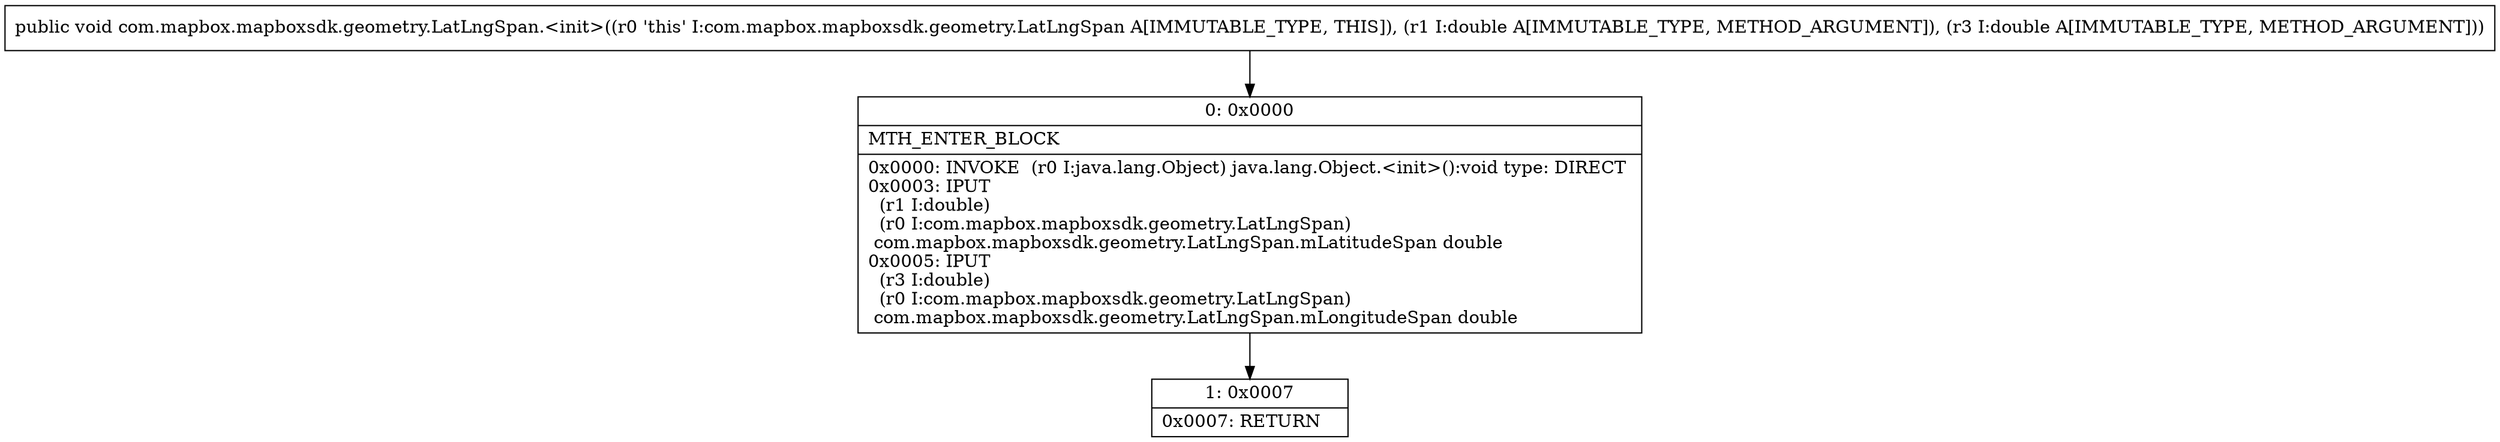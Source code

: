 digraph "CFG forcom.mapbox.mapboxsdk.geometry.LatLngSpan.\<init\>(DD)V" {
Node_0 [shape=record,label="{0\:\ 0x0000|MTH_ENTER_BLOCK\l|0x0000: INVOKE  (r0 I:java.lang.Object) java.lang.Object.\<init\>():void type: DIRECT \l0x0003: IPUT  \l  (r1 I:double)\l  (r0 I:com.mapbox.mapboxsdk.geometry.LatLngSpan)\l com.mapbox.mapboxsdk.geometry.LatLngSpan.mLatitudeSpan double \l0x0005: IPUT  \l  (r3 I:double)\l  (r0 I:com.mapbox.mapboxsdk.geometry.LatLngSpan)\l com.mapbox.mapboxsdk.geometry.LatLngSpan.mLongitudeSpan double \l}"];
Node_1 [shape=record,label="{1\:\ 0x0007|0x0007: RETURN   \l}"];
MethodNode[shape=record,label="{public void com.mapbox.mapboxsdk.geometry.LatLngSpan.\<init\>((r0 'this' I:com.mapbox.mapboxsdk.geometry.LatLngSpan A[IMMUTABLE_TYPE, THIS]), (r1 I:double A[IMMUTABLE_TYPE, METHOD_ARGUMENT]), (r3 I:double A[IMMUTABLE_TYPE, METHOD_ARGUMENT])) }"];
MethodNode -> Node_0;
Node_0 -> Node_1;
}

